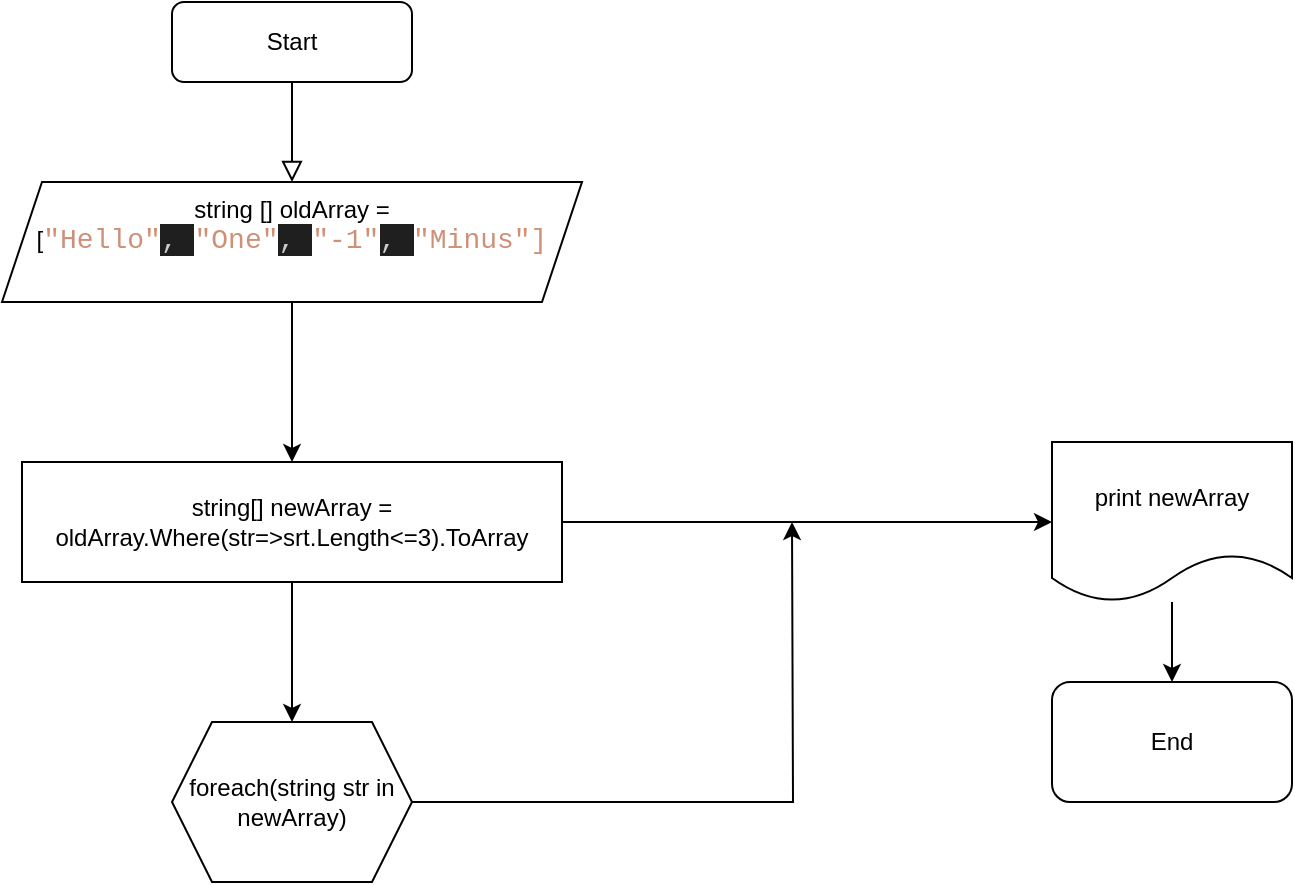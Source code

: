 <mxfile version="24.4.0" type="device">
  <diagram id="C5RBs43oDa-KdzZeNtuy" name="Page-1">
    <mxGraphModel dx="1050" dy="663" grid="1" gridSize="10" guides="1" tooltips="1" connect="1" arrows="1" fold="1" page="1" pageScale="1" pageWidth="827" pageHeight="1169" math="0" shadow="0">
      <root>
        <mxCell id="WIyWlLk6GJQsqaUBKTNV-0" />
        <mxCell id="WIyWlLk6GJQsqaUBKTNV-1" parent="WIyWlLk6GJQsqaUBKTNV-0" />
        <mxCell id="WIyWlLk6GJQsqaUBKTNV-2" value="" style="rounded=0;html=1;jettySize=auto;orthogonalLoop=1;fontSize=11;endArrow=block;endFill=0;endSize=8;strokeWidth=1;shadow=0;labelBackgroundColor=none;edgeStyle=orthogonalEdgeStyle;" parent="WIyWlLk6GJQsqaUBKTNV-1" source="WIyWlLk6GJQsqaUBKTNV-3" edge="1">
          <mxGeometry relative="1" as="geometry">
            <mxPoint x="220" y="170" as="targetPoint" />
          </mxGeometry>
        </mxCell>
        <mxCell id="WIyWlLk6GJQsqaUBKTNV-3" value="Start" style="rounded=1;whiteSpace=wrap;html=1;fontSize=12;glass=0;strokeWidth=1;shadow=0;" parent="WIyWlLk6GJQsqaUBKTNV-1" vertex="1">
          <mxGeometry x="160" y="80" width="120" height="40" as="geometry" />
        </mxCell>
        <mxCell id="VJBZzvI3-dhndvTv0Rzb-6" value="" style="edgeStyle=orthogonalEdgeStyle;rounded=0;orthogonalLoop=1;jettySize=auto;html=1;" edge="1" parent="WIyWlLk6GJQsqaUBKTNV-1" source="VJBZzvI3-dhndvTv0Rzb-4" target="VJBZzvI3-dhndvTv0Rzb-5">
          <mxGeometry relative="1" as="geometry" />
        </mxCell>
        <mxCell id="VJBZzvI3-dhndvTv0Rzb-4" value="string [] oldArray = [&lt;span style=&quot;font-family: Consolas, &amp;quot;Courier New&amp;quot;, monospace; font-size: 14px; white-space: pre; color: rgb(206, 145, 120);&quot;&gt;&quot;Hello&quot;&lt;/span&gt;&lt;span style=&quot;font-family: Consolas, &amp;quot;Courier New&amp;quot;, monospace; font-size: 14px; white-space: pre; background-color: rgb(31, 31, 31);&quot;&gt;&lt;font color=&quot;#cccccc&quot;&gt;, &lt;/font&gt;&lt;/span&gt;&lt;span style=&quot;font-family: Consolas, &amp;quot;Courier New&amp;quot;, monospace; font-size: 14px; white-space: pre; color: rgb(206, 145, 120);&quot;&gt;&quot;One&quot;&lt;/span&gt;&lt;span style=&quot;background-color: rgb(31, 31, 31); color: rgb(204, 204, 204); font-family: Consolas, &amp;quot;Courier New&amp;quot;, monospace; font-size: 14px; white-space: pre;&quot;&gt;, &lt;/span&gt;&lt;span style=&quot;font-family: Consolas, &amp;quot;Courier New&amp;quot;, monospace; font-size: 14px; white-space: pre; color: rgb(206, 145, 120);&quot;&gt;&quot;-1&quot;&lt;/span&gt;&lt;span style=&quot;background-color: rgb(31, 31, 31); color: rgb(204, 204, 204); font-family: Consolas, &amp;quot;Courier New&amp;quot;, monospace; font-size: 14px; white-space: pre;&quot;&gt;, &lt;/span&gt;&lt;span style=&quot;font-family: Consolas, &amp;quot;Courier New&amp;quot;, monospace; font-size: 14px; white-space: pre; color: rgb(206, 145, 120);&quot;&gt;&quot;Minus&quot;]&lt;br/&gt;&lt;br/&gt;&lt;/span&gt;" style="shape=parallelogram;perimeter=parallelogramPerimeter;whiteSpace=wrap;html=1;fixedSize=1;" vertex="1" parent="WIyWlLk6GJQsqaUBKTNV-1">
          <mxGeometry x="75" y="170" width="290" height="60" as="geometry" />
        </mxCell>
        <mxCell id="VJBZzvI3-dhndvTv0Rzb-8" value="" style="edgeStyle=orthogonalEdgeStyle;rounded=0;orthogonalLoop=1;jettySize=auto;html=1;" edge="1" parent="WIyWlLk6GJQsqaUBKTNV-1" source="VJBZzvI3-dhndvTv0Rzb-5" target="VJBZzvI3-dhndvTv0Rzb-7">
          <mxGeometry relative="1" as="geometry" />
        </mxCell>
        <mxCell id="VJBZzvI3-dhndvTv0Rzb-10" style="edgeStyle=orthogonalEdgeStyle;rounded=0;orthogonalLoop=1;jettySize=auto;html=1;" edge="1" parent="WIyWlLk6GJQsqaUBKTNV-1" source="VJBZzvI3-dhndvTv0Rzb-5">
          <mxGeometry relative="1" as="geometry">
            <mxPoint x="600" y="340" as="targetPoint" />
          </mxGeometry>
        </mxCell>
        <mxCell id="VJBZzvI3-dhndvTv0Rzb-5" value="string[] newArray = oldArray.Where(str=&amp;gt;srt.Length&amp;lt;=3).ToArray" style="whiteSpace=wrap;html=1;" vertex="1" parent="WIyWlLk6GJQsqaUBKTNV-1">
          <mxGeometry x="85" y="310" width="270" height="60" as="geometry" />
        </mxCell>
        <mxCell id="VJBZzvI3-dhndvTv0Rzb-9" style="edgeStyle=orthogonalEdgeStyle;rounded=0;orthogonalLoop=1;jettySize=auto;html=1;" edge="1" parent="WIyWlLk6GJQsqaUBKTNV-1" source="VJBZzvI3-dhndvTv0Rzb-7">
          <mxGeometry relative="1" as="geometry">
            <mxPoint x="470" y="340" as="targetPoint" />
          </mxGeometry>
        </mxCell>
        <mxCell id="VJBZzvI3-dhndvTv0Rzb-7" value="foreach(string str in newArray)" style="shape=hexagon;perimeter=hexagonPerimeter2;whiteSpace=wrap;html=1;fixedSize=1;" vertex="1" parent="WIyWlLk6GJQsqaUBKTNV-1">
          <mxGeometry x="160" y="440" width="120" height="80" as="geometry" />
        </mxCell>
        <mxCell id="VJBZzvI3-dhndvTv0Rzb-13" value="" style="edgeStyle=orthogonalEdgeStyle;rounded=0;orthogonalLoop=1;jettySize=auto;html=1;" edge="1" parent="WIyWlLk6GJQsqaUBKTNV-1" source="VJBZzvI3-dhndvTv0Rzb-11" target="VJBZzvI3-dhndvTv0Rzb-12">
          <mxGeometry relative="1" as="geometry" />
        </mxCell>
        <mxCell id="VJBZzvI3-dhndvTv0Rzb-11" value="print newArray" style="shape=document;whiteSpace=wrap;html=1;boundedLbl=1;" vertex="1" parent="WIyWlLk6GJQsqaUBKTNV-1">
          <mxGeometry x="600" y="300" width="120" height="80" as="geometry" />
        </mxCell>
        <mxCell id="VJBZzvI3-dhndvTv0Rzb-12" value="End" style="rounded=1;whiteSpace=wrap;html=1;" vertex="1" parent="WIyWlLk6GJQsqaUBKTNV-1">
          <mxGeometry x="600" y="420" width="120" height="60" as="geometry" />
        </mxCell>
      </root>
    </mxGraphModel>
  </diagram>
</mxfile>
